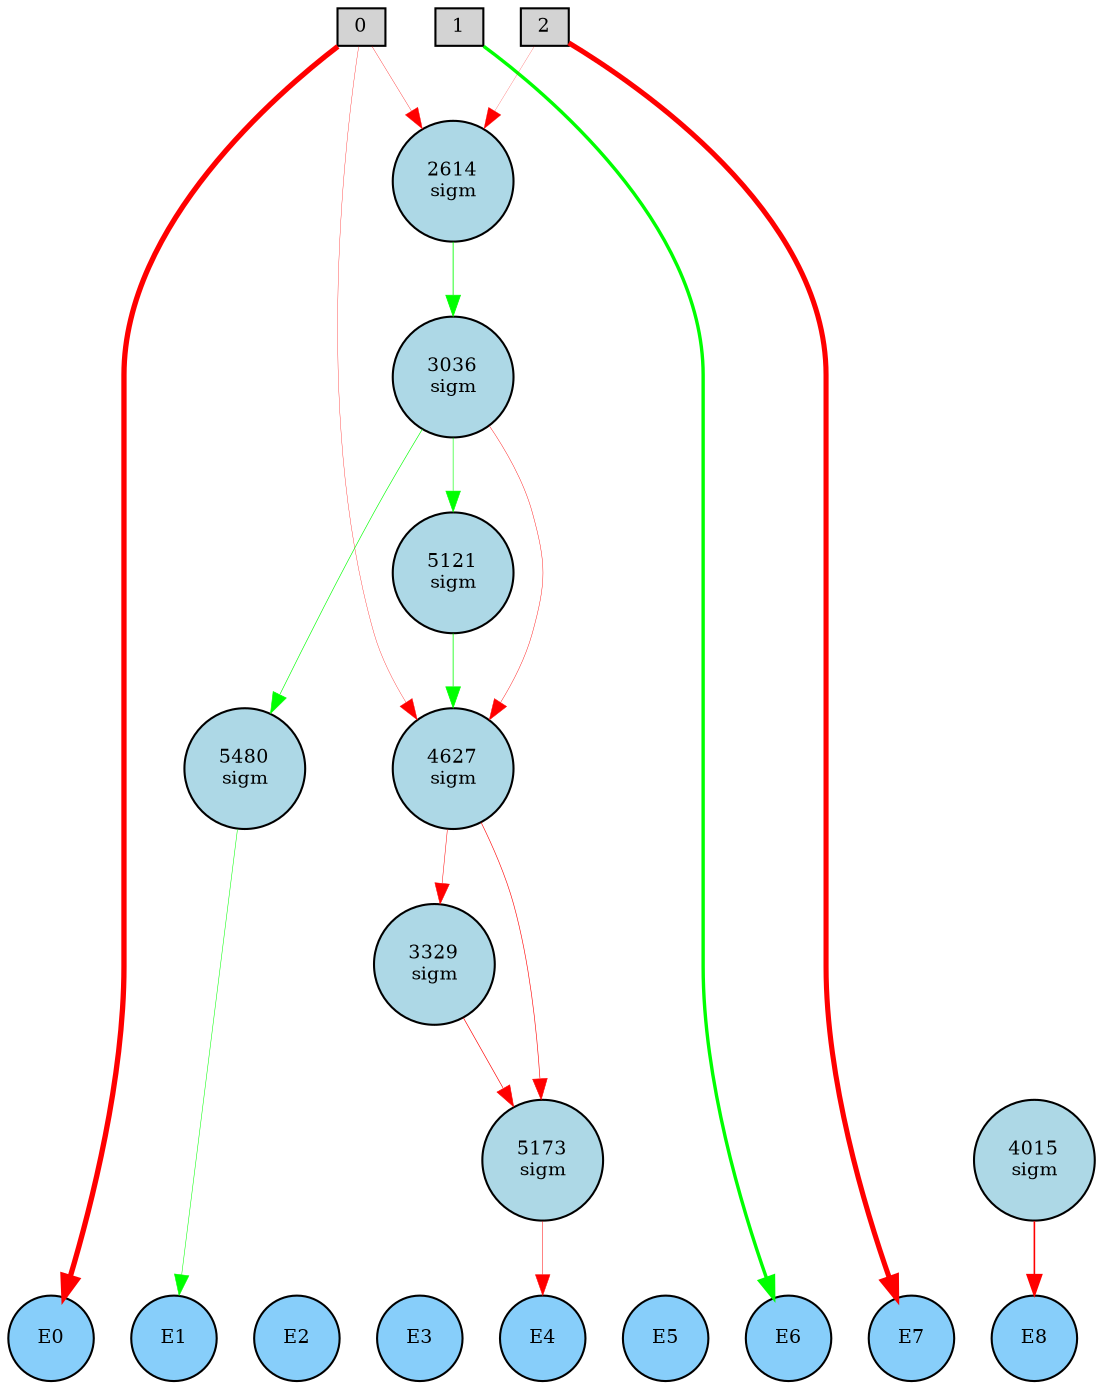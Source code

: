digraph {
	node [fontsize=9 height=0.2 shape=circle width=0.2]
	subgraph inputs {
		node [shape=box style=filled]
		rank=source
		0 [fillcolor=lightgray]
		1 [fillcolor=lightgray]
		0 -> 1 [style=invis]
		2 [fillcolor=lightgray]
		1 -> 2 [style=invis]
	}
	subgraph outputs {
		node [style=filled]
		rank=sink
		E0 [fillcolor=lightskyblue fontsize=9 height=0.2 shape=circle width=0.2]
		E1 [fillcolor=lightskyblue fontsize=9 height=0.2 shape=circle width=0.2]
		E0 -> E1 [style=invis]
		E2 [fillcolor=lightskyblue fontsize=9 height=0.2 shape=circle width=0.2]
		E1 -> E2 [style=invis]
		E3 [fillcolor=lightskyblue fontsize=9 height=0.2 shape=circle width=0.2]
		E2 -> E3 [style=invis]
		E4 [fillcolor=lightskyblue fontsize=9 height=0.2 shape=circle width=0.2]
		E3 -> E4 [style=invis]
		E5 [fillcolor=lightskyblue fontsize=9 height=0.2 shape=circle width=0.2]
		E4 -> E5 [style=invis]
		E6 [fillcolor=lightskyblue fontsize=9 height=0.2 shape=circle width=0.2]
		E5 -> E6 [style=invis]
		E7 [fillcolor=lightskyblue fontsize=9 height=0.2 shape=circle width=0.2]
		E6 -> E7 [style=invis]
		E8 [fillcolor=lightskyblue fontsize=9 height=0.2 shape=circle width=0.2]
		E7 -> E8 [style=invis]
	}
	3329 [label="3329
sigm" fillcolor=lightblue style=filled]
	5121 [label="5121
sigm" fillcolor=lightblue style=filled]
	5480 [label="5480
sigm" fillcolor=lightblue style=filled]
	4015 [label="4015
sigm" fillcolor=lightblue style=filled]
	4627 [label="4627
sigm" fillcolor=lightblue style=filled]
	5173 [label="5173
sigm" fillcolor=lightblue style=filled]
	2614 [label="2614
sigm" fillcolor=lightblue style=filled]
	3036 [label="3036
sigm" fillcolor=lightblue style=filled]
	1 -> E6 [color=green penwidth=1.6268186104543536 style=solid]
	2 -> E7 [color=red penwidth=2.4531552788121043 style=solid]
	0 -> E0 [color=red penwidth=2.5444423063106396 style=solid]
	2614 -> 3036 [color=green penwidth=0.4064532276210565 style=solid]
	0 -> 2614 [color=red penwidth=0.1604915666916771 style=solid]
	4627 -> 3329 [color=red penwidth=0.23413010481302718 style=solid]
	2 -> 2614 [color=red penwidth=0.10053851142241266 style=solid]
	3036 -> 4627 [color=red penwidth=0.19797508613817877 style=solid]
	3036 -> 5121 [color=green penwidth=0.29047795171120455 style=solid]
	5173 -> E4 [color=red penwidth=0.23176121927942236 style=solid]
	5121 -> 4627 [color=green penwidth=0.3696525834188529 style=solid]
	4627 -> 5173 [color=red penwidth=0.28797074807870016 style=solid]
	4015 -> E8 [color=red penwidth=0.7662436890367468 style=solid]
	3036 -> 5480 [color=green penwidth=0.30512753127333114 style=solid]
	5480 -> E1 [color=green penwidth=0.24923673207551586 style=solid]
	3329 -> 5173 [color=red penwidth=0.3141065400276478 style=solid]
	0 -> 4627 [color=red penwidth=0.1580323250799617 style=solid]
}
